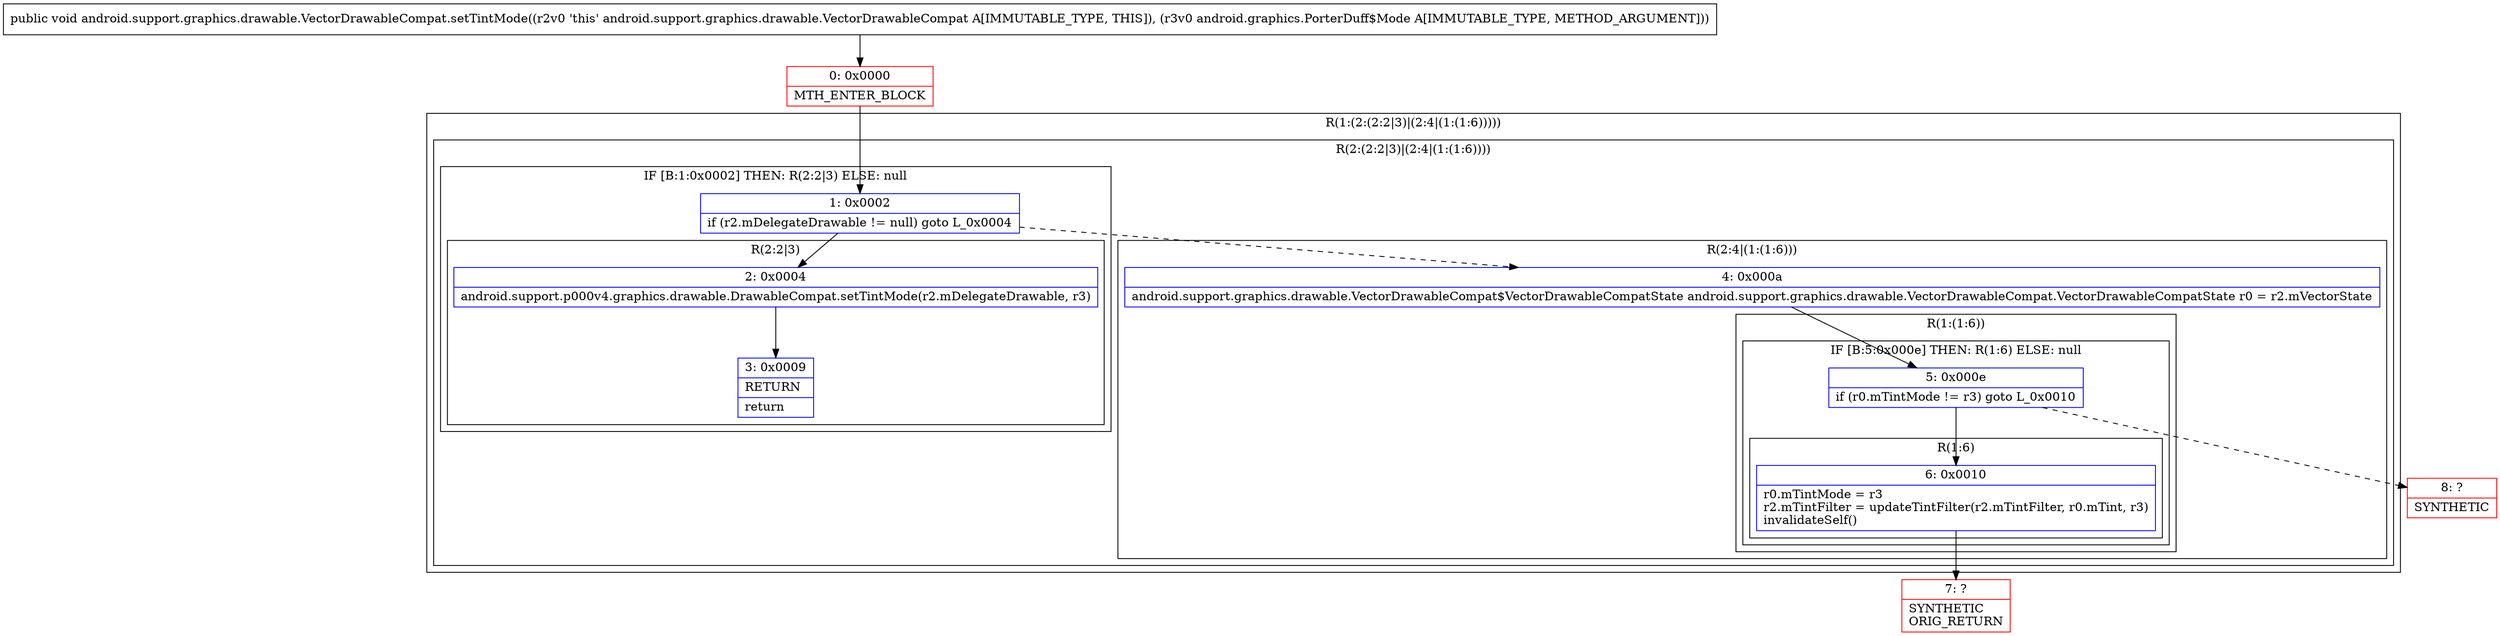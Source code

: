 digraph "CFG forandroid.support.graphics.drawable.VectorDrawableCompat.setTintMode(Landroid\/graphics\/PorterDuff$Mode;)V" {
subgraph cluster_Region_2038758749 {
label = "R(1:(2:(2:2|3)|(2:4|(1:(1:6)))))";
node [shape=record,color=blue];
subgraph cluster_Region_630343592 {
label = "R(2:(2:2|3)|(2:4|(1:(1:6))))";
node [shape=record,color=blue];
subgraph cluster_IfRegion_1361390719 {
label = "IF [B:1:0x0002] THEN: R(2:2|3) ELSE: null";
node [shape=record,color=blue];
Node_1 [shape=record,label="{1\:\ 0x0002|if (r2.mDelegateDrawable != null) goto L_0x0004\l}"];
subgraph cluster_Region_1317909615 {
label = "R(2:2|3)";
node [shape=record,color=blue];
Node_2 [shape=record,label="{2\:\ 0x0004|android.support.p000v4.graphics.drawable.DrawableCompat.setTintMode(r2.mDelegateDrawable, r3)\l}"];
Node_3 [shape=record,label="{3\:\ 0x0009|RETURN\l|return\l}"];
}
}
subgraph cluster_Region_423766844 {
label = "R(2:4|(1:(1:6)))";
node [shape=record,color=blue];
Node_4 [shape=record,label="{4\:\ 0x000a|android.support.graphics.drawable.VectorDrawableCompat$VectorDrawableCompatState android.support.graphics.drawable.VectorDrawableCompat.VectorDrawableCompatState r0 = r2.mVectorState\l}"];
subgraph cluster_Region_280872694 {
label = "R(1:(1:6))";
node [shape=record,color=blue];
subgraph cluster_IfRegion_1423012916 {
label = "IF [B:5:0x000e] THEN: R(1:6) ELSE: null";
node [shape=record,color=blue];
Node_5 [shape=record,label="{5\:\ 0x000e|if (r0.mTintMode != r3) goto L_0x0010\l}"];
subgraph cluster_Region_2117678974 {
label = "R(1:6)";
node [shape=record,color=blue];
Node_6 [shape=record,label="{6\:\ 0x0010|r0.mTintMode = r3\lr2.mTintFilter = updateTintFilter(r2.mTintFilter, r0.mTint, r3)\linvalidateSelf()\l}"];
}
}
}
}
}
}
Node_0 [shape=record,color=red,label="{0\:\ 0x0000|MTH_ENTER_BLOCK\l}"];
Node_7 [shape=record,color=red,label="{7\:\ ?|SYNTHETIC\lORIG_RETURN\l}"];
Node_8 [shape=record,color=red,label="{8\:\ ?|SYNTHETIC\l}"];
MethodNode[shape=record,label="{public void android.support.graphics.drawable.VectorDrawableCompat.setTintMode((r2v0 'this' android.support.graphics.drawable.VectorDrawableCompat A[IMMUTABLE_TYPE, THIS]), (r3v0 android.graphics.PorterDuff$Mode A[IMMUTABLE_TYPE, METHOD_ARGUMENT])) }"];
MethodNode -> Node_0;
Node_1 -> Node_2;
Node_1 -> Node_4[style=dashed];
Node_2 -> Node_3;
Node_4 -> Node_5;
Node_5 -> Node_6;
Node_5 -> Node_8[style=dashed];
Node_6 -> Node_7;
Node_0 -> Node_1;
}


